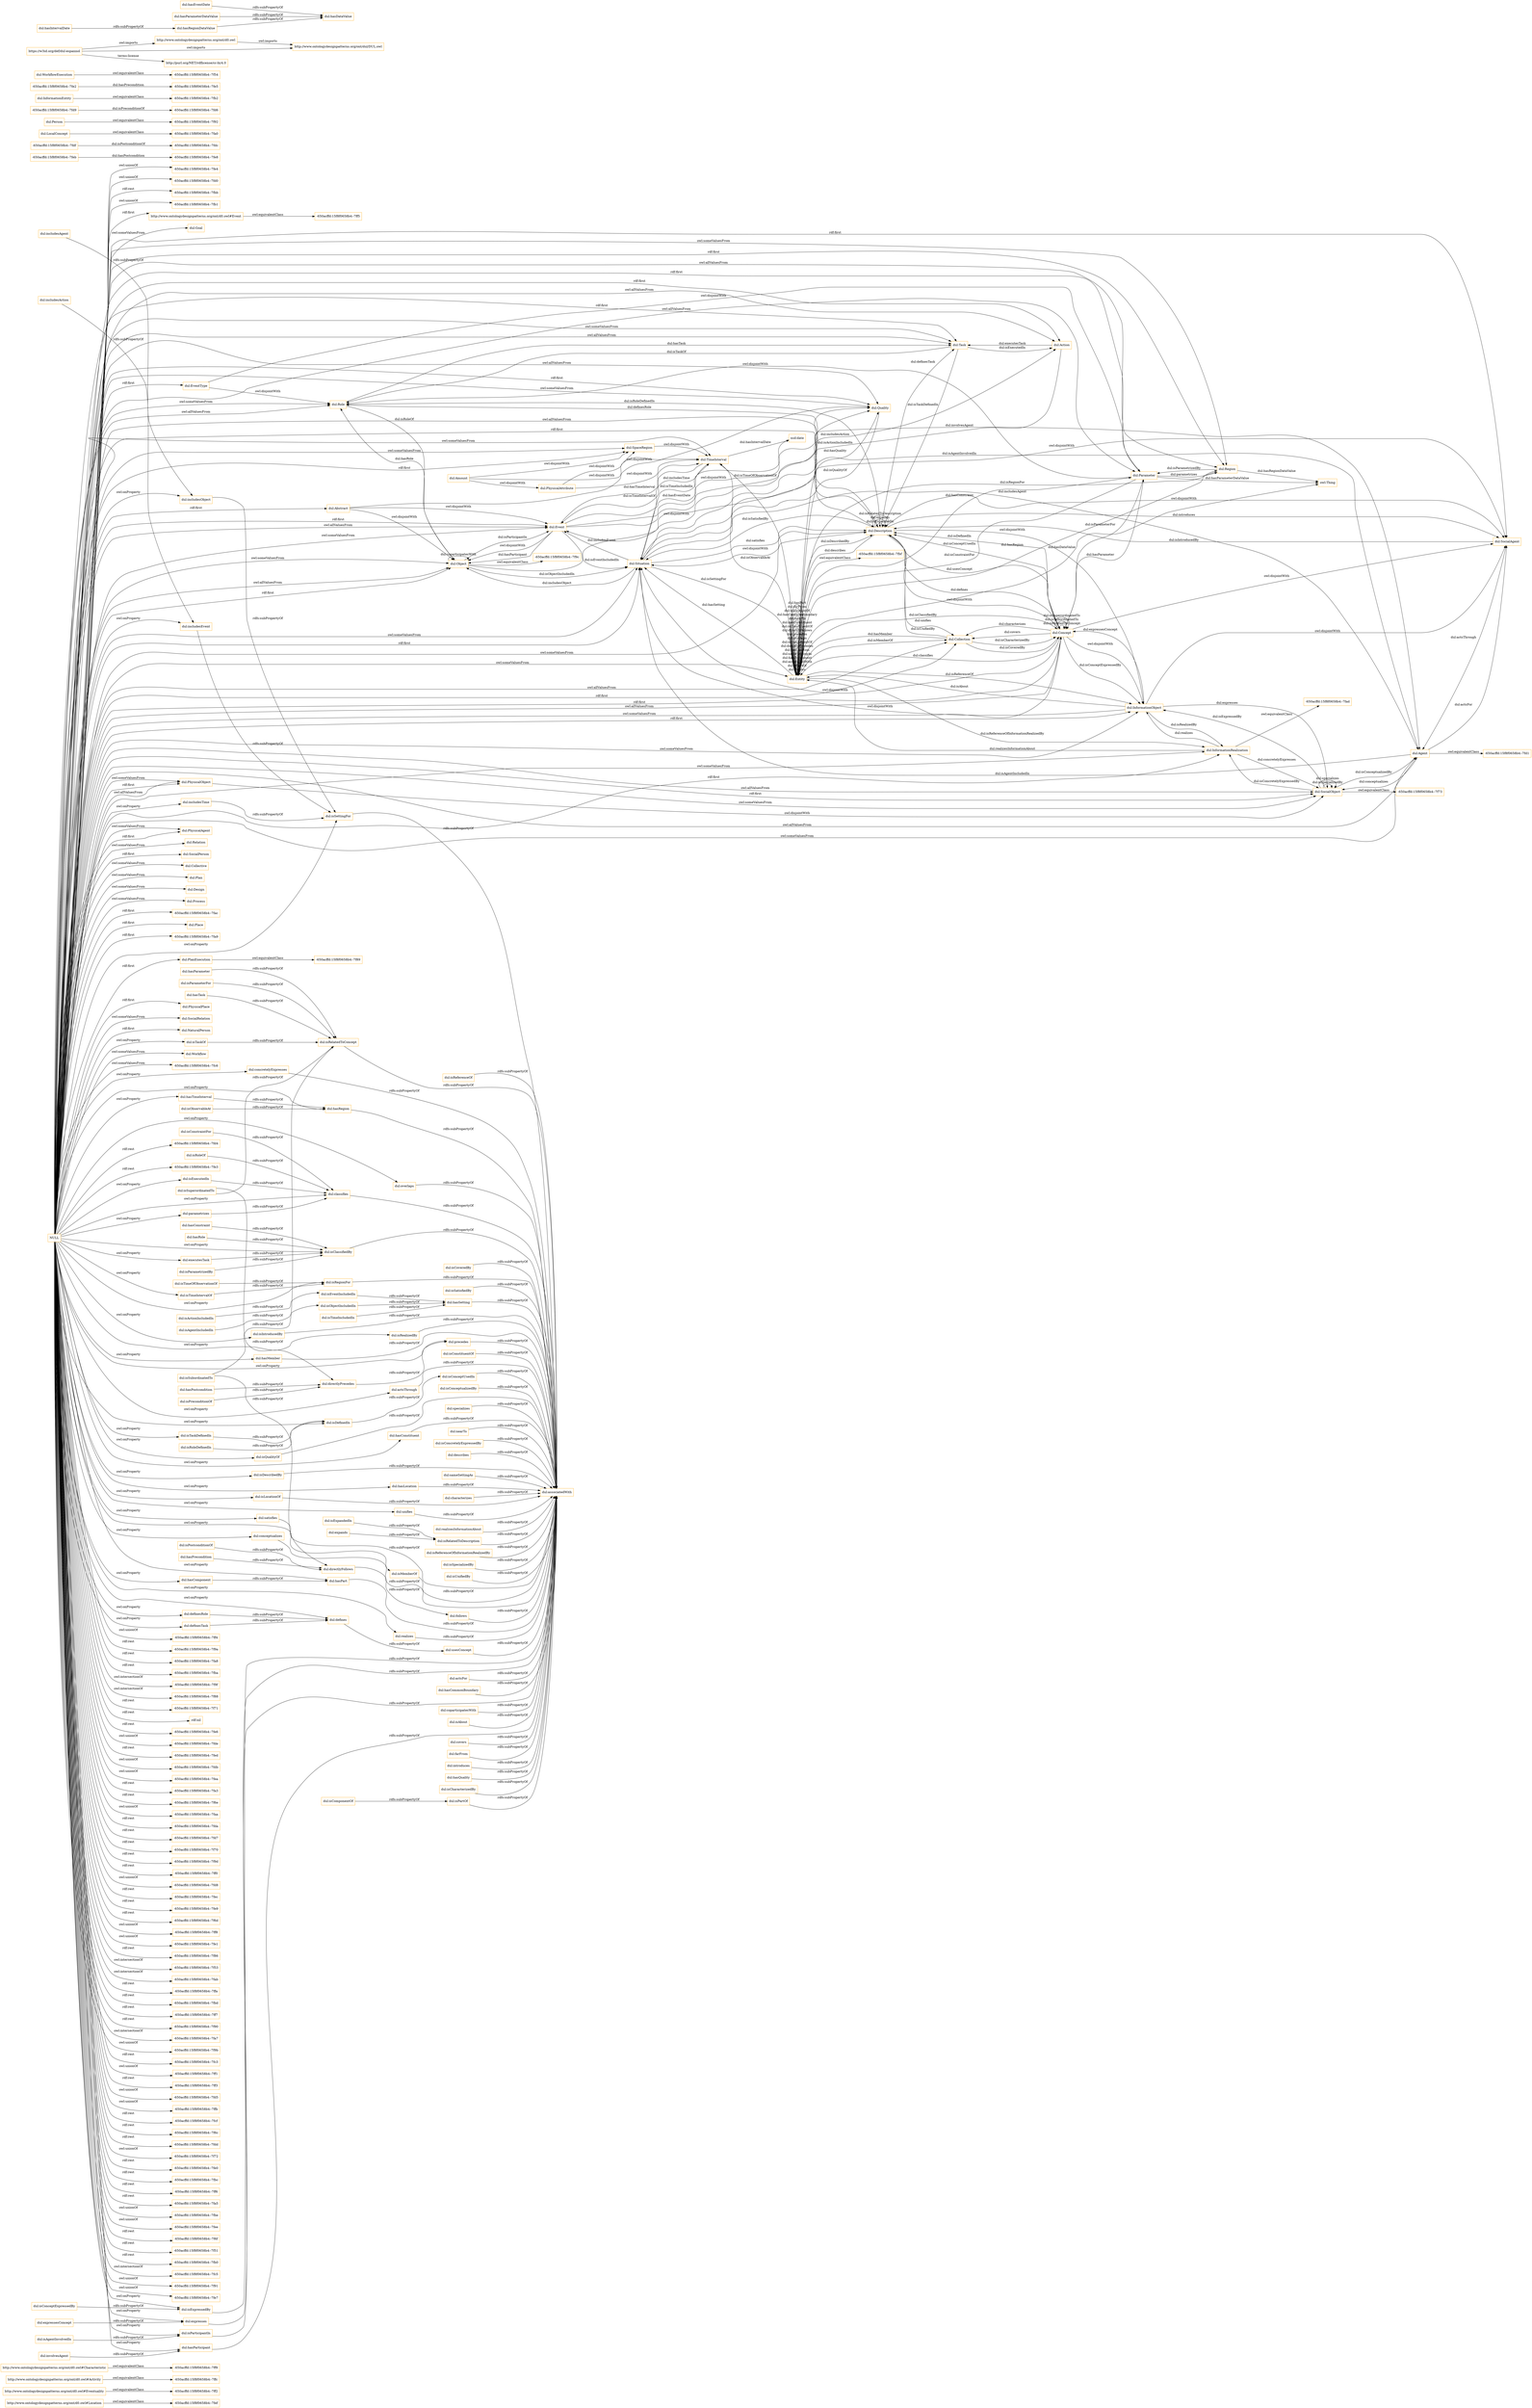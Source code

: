 digraph ar2dtool_diagram { 
rankdir=LR;
size="1501"
node [shape = rectangle, color="orange"]; "http://www.ontologydesignpatterns.org/ont/d0.owl#Location" "-650acffd:15f8f0658b4:-7ff2" "http://www.ontologydesignpatterns.org/ont/d0.owl#Activity" "-650acffd:15f8f0658b4:-7ff9" "http://www.ontologydesignpatterns.org/ont/d0.owl#Eventuality" "-650acffd:15f8f0658b4:-7ffc" "-650acffd:15f8f0658b4:-7ff5" "http://www.ontologydesignpatterns.org/ont/d0.owl#Characteristic" "-650acffd:15f8f0658b4:-7fef" "http://www.ontologydesignpatterns.org/ont/d0.owl#Event" "dul:Goal" "dul:EventType" "-650acffd:15f8f0658b4:-7fe8" "dul:Object" "-650acffd:15f8f0658b4:-7fad" "dul:Description" "-650acffd:15f8f0658b4:-7fdc" "dul:PhysicalAgent" "-650acffd:15f8f0658b4:-7fbf" "dul:Relation" "dul:Role" "dul:Entity" "dul:Situation" "-650acffd:15f8f0658b4:-7fa0" "dul:Abstract" "-650acffd:15f8f0658b4:-7f92" "-650acffd:15f8f0658b4:-7fd6" "-650acffd:15f8f0658b4:-7fb2" "dul:SocialPerson" "dul:Collective" "-650acffd:15f8f0658b4:-7fd9" "dul:Amount" "dul:Plan" "dul:Design" "-650acffd:15f8f0658b4:-7f9c" "-650acffd:15f8f0658b4:-7f73" "-650acffd:15f8f0658b4:-7fe2" "dul:Process" "-650acffd:15f8f0658b4:-7fac" "dul:Task" "dul:Place" "dul:Quality" "dul:Action" "-650acffd:15f8f0658b4:-7fa9" "dul:SocialAgent" "dul:PlanExecution" "dul:Agent" "dul:Parameter" "dul:WorkflowExecution" "-650acffd:15f8f0658b4:-7fe5" "dul:SocialObject" "-650acffd:15f8f0658b4:-7feb" "dul:PhysicalPlace" "dul:Concept" "dul:SocialRelation" "dul:Event" "dul:TimeInterval" "dul:Person" "dul:SpaceRegion" "dul:PhysicalObject" "-650acffd:15f8f0658b4:-7f54" "-650acffd:15f8f0658b4:-7f89" "-650acffd:15f8f0658b4:-7fdf" "owl:Thing" "dul:InformationRealization" "dul:PhysicalAttribute" "dul:NaturalPerson" "dul:Workflow" "dul:InformationObject" "-650acffd:15f8f0658b4:-7fc6" "dul:Collection" "dul:Region" "dul:InformationEntity" "-650acffd:15f8f0658b4:-7fd1" "dul:LocalConcept" ; /*classes style*/
	"dul:isRelatedToConcept" -> "dul:associatedWith" [ label = "rdfs:subPropertyOf" ];
	"dul:concretelyExpresses" -> "dul:associatedWith" [ label = "rdfs:subPropertyOf" ];
	"dul:hasRegion" -> "dul:associatedWith" [ label = "rdfs:subPropertyOf" ];
	"dul:includesEvent" -> "dul:isSettingFor" [ label = "rdfs:subPropertyOf" ];
	"dul:overlaps" -> "dul:associatedWith" [ label = "rdfs:subPropertyOf" ];
	"dul:isConstraintFor" -> "dul:classifies" [ label = "rdfs:subPropertyOf" ];
	"dul:isRegionFor" -> "dul:associatedWith" [ label = "rdfs:subPropertyOf" ];
	"dul:isCoveredBy" -> "dul:associatedWith" [ label = "rdfs:subPropertyOf" ];
	"dul:PhysicalAttribute" -> "dul:TimeInterval" [ label = "owl:disjointWith" ];
	"dul:PhysicalAttribute" -> "dul:SpaceRegion" [ label = "owl:disjointWith" ];
	"dul:hasConstraint" -> "dul:isClassifiedBy" [ label = "rdfs:subPropertyOf" ];
	"dul:isSettingFor" -> "dul:associatedWith" [ label = "rdfs:subPropertyOf" ];
	"dul:isSatisfiedBy" -> "dul:associatedWith" [ label = "rdfs:subPropertyOf" ];
	"dul:isIntroducedBy" -> "dul:associatedWith" [ label = "rdfs:subPropertyOf" ];
	"dul:Description" -> "dul:SocialAgent" [ label = "owl:disjointWith" ];
	"dul:Description" -> "dul:Situation" [ label = "owl:disjointWith" ];
	"dul:Description" -> "dul:InformationObject" [ label = "owl:disjointWith" ];
	"dul:Concept" -> "dul:InformationObject" [ label = "owl:disjointWith" ];
	"dul:Concept" -> "dul:Description" [ label = "owl:disjointWith" ];
	"dul:Concept" -> "dul:Situation" [ label = "owl:disjointWith" ];
	"dul:Concept" -> "dul:SocialAgent" [ label = "owl:disjointWith" ];
	"dul:Object" -> "-650acffd:15f8f0658b4:-7f9c" [ label = "owl:equivalentClass" ];
	"dul:Object" -> "dul:Quality" [ label = "owl:disjointWith" ];
	"dul:isConceptExpressedBy" -> "dul:isExpressedBy" [ label = "rdfs:subPropertyOf" ];
	"dul:isParameterFor" -> "dul:isRelatedToConcept" [ label = "rdfs:subPropertyOf" ];
	"dul:isRealizedBy" -> "dul:associatedWith" [ label = "rdfs:subPropertyOf" ];
	"dul:isRoleOf" -> "dul:classifies" [ label = "rdfs:subPropertyOf" ];
	"http://www.ontologydesignpatterns.org/ont/d0.owl" -> "http://www.ontologydesignpatterns.org/ont/dul/DUL.owl" [ label = "owl:imports" ];
	"dul:hasMember" -> "dul:associatedWith" [ label = "rdfs:subPropertyOf" ];
	"dul:expresses" -> "dul:associatedWith" [ label = "rdfs:subPropertyOf" ];
	"dul:includesAction" -> "dul:includesEvent" [ label = "rdfs:subPropertyOf" ];
	"dul:isRoleDefinedIn" -> "dul:isDefinedIn" [ label = "rdfs:subPropertyOf" ];
	"dul:isActionIncludedIn" -> "dul:isEventIncludedIn" [ label = "rdfs:subPropertyOf" ];
	"dul:InformationObject" -> "dul:SocialAgent" [ label = "owl:disjointWith" ];
	"dul:InformationObject" -> "dul:Situation" [ label = "owl:disjointWith" ];
	"dul:hasPostcondition" -> "dul:directlyPrecedes" [ label = "rdfs:subPropertyOf" ];
	"dul:WorkflowExecution" -> "-650acffd:15f8f0658b4:-7f54" [ label = "owl:equivalentClass" ];
	"dul:isConstituentOf" -> "dul:associatedWith" [ label = "rdfs:subPropertyOf" ];
	"dul:SocialObject" -> "-650acffd:15f8f0658b4:-7f73" [ label = "owl:equivalentClass" ];
	"dul:actsThrough" -> "dul:associatedWith" [ label = "rdfs:subPropertyOf" ];
	"http://www.ontologydesignpatterns.org/ont/d0.owl#Event" -> "-650acffd:15f8f0658b4:-7ff5" [ label = "owl:equivalentClass" ];
	"dul:isEventIncludedIn" -> "dul:hasSetting" [ label = "rdfs:subPropertyOf" ];
	"dul:Parameter" -> "dul:Role" [ label = "owl:disjointWith" ];
	"dul:InformationRealization" -> "-650acffd:15f8f0658b4:-7fad" [ label = "owl:equivalentClass" ];
	"dul:isConceptualizedBy" -> "dul:associatedWith" [ label = "rdfs:subPropertyOf" ];
	"dul:precedes" -> "dul:associatedWith" [ label = "rdfs:subPropertyOf" ];
	"dul:isPreconditionOf" -> "dul:directlyPrecedes" [ label = "rdfs:subPropertyOf" ];
	"dul:specializes" -> "dul:associatedWith" [ label = "rdfs:subPropertyOf" ];
	"dul:isDefinedIn" -> "dul:isConceptUsedIn" [ label = "rdfs:subPropertyOf" ];
	"dul:nearTo" -> "dul:associatedWith" [ label = "rdfs:subPropertyOf" ];
	"dul:Event" -> "dul:Quality" [ label = "owl:disjointWith" ];
	"dul:Event" -> "dul:Object" [ label = "owl:disjointWith" ];
	"dul:hasRole" -> "dul:isClassifiedBy" [ label = "rdfs:subPropertyOf" ];
	"dul:isExpressedBy" -> "dul:associatedWith" [ label = "rdfs:subPropertyOf" ];
	"dul:PhysicalObject" -> "dul:SocialObject" [ label = "owl:disjointWith" ];
	"dul:isConcretelyExpressedBy" -> "dul:associatedWith" [ label = "rdfs:subPropertyOf" ];
	"dul:describes" -> "dul:associatedWith" [ label = "rdfs:subPropertyOf" ];
	"dul:isQualityOf" -> "dul:associatedWith" [ label = "rdfs:subPropertyOf" ];
	"dul:sameSettingAs" -> "dul:associatedWith" [ label = "rdfs:subPropertyOf" ];
	"dul:hasConstituent" -> "dul:associatedWith" [ label = "rdfs:subPropertyOf" ];
	"dul:Situation" -> "dul:SocialAgent" [ label = "owl:disjointWith" ];
	"dul:characterizes" -> "dul:associatedWith" [ label = "rdfs:subPropertyOf" ];
	"dul:EventType" -> "dul:Role" [ label = "owl:disjointWith" ];
	"dul:EventType" -> "dul:Parameter" [ label = "owl:disjointWith" ];
	"dul:hasTask" -> "dul:isRelatedToConcept" [ label = "rdfs:subPropertyOf" ];
	"dul:directlyPrecedes" -> "dul:precedes" [ label = "rdfs:subPropertyOf" ];
	"dul:isTaskOf" -> "dul:isRelatedToConcept" [ label = "rdfs:subPropertyOf" ];
	"dul:isDescribedBy" -> "dul:associatedWith" [ label = "rdfs:subPropertyOf" ];
	"http://www.ontologydesignpatterns.org/ont/d0.owl#Eventuality" -> "-650acffd:15f8f0658b4:-7ff2" [ label = "owl:equivalentClass" ];
	"dul:isParticipantIn" -> "dul:associatedWith" [ label = "rdfs:subPropertyOf" ];
	"http://www.ontologydesignpatterns.org/ont/d0.owl#Characteristic" -> "-650acffd:15f8f0658b4:-7ff9" [ label = "owl:equivalentClass" ];
	"dul:realizesInformationAbout" -> "dul:associatedWith" [ label = "rdfs:subPropertyOf" ];
	"dul:isSuperordinatedTo" -> "dul:isRelatedToConcept" [ label = "rdfs:subPropertyOf" ];
	"dul:isSuperordinatedTo" -> "dul:directlyPrecedes" [ label = "rdfs:subPropertyOf" ];
	"dul:isRelatedToDescription" -> "dul:associatedWith" [ label = "rdfs:subPropertyOf" ];
	"dul:Person" -> "-650acffd:15f8f0658b4:-7f92" [ label = "owl:equivalentClass" ];
	"dul:isReferenceOfInformationRealizedBy" -> "dul:associatedWith" [ label = "rdfs:subPropertyOf" ];
	"dul:isSpecializedBy" -> "dul:associatedWith" [ label = "rdfs:subPropertyOf" ];
	"dul:isUnifiedBy" -> "dul:associatedWith" [ label = "rdfs:subPropertyOf" ];
	"dul:hasSetting" -> "dul:associatedWith" [ label = "rdfs:subPropertyOf" ];
	"dul:involvesAgent" -> "dul:hasParticipant" [ label = "rdfs:subPropertyOf" ];
	"dul:isTimeIncludedIn" -> "dul:hasSetting" [ label = "rdfs:subPropertyOf" ];
	"dul:isPostconditionOf" -> "dul:directlyFollows" [ label = "rdfs:subPropertyOf" ];
	"dul:PlanExecution" -> "-650acffd:15f8f0658b4:-7f89" [ label = "owl:equivalentClass" ];
	"NULL" -> "dul:Parameter" [ label = "owl:allValuesFrom" ];
	"NULL" -> "-650acffd:15f8f0658b4:-7ff4" [ label = "owl:unionOf" ];
	"NULL" -> "-650acffd:15f8f0658b4:-7f9a" [ label = "rdf:rest" ];
	"NULL" -> "-650acffd:15f8f0658b4:-7fa8" [ label = "rdf:rest" ];
	"NULL" -> "-650acffd:15f8f0658b4:-7fba" [ label = "rdf:rest" ];
	"NULL" -> "-650acffd:15f8f0658b4:-7f9f" [ label = "owl:intersectionOf" ];
	"NULL" -> "-650acffd:15f8f0658b4:-7f88" [ label = "owl:intersectionOf" ];
	"NULL" -> "-650acffd:15f8f0658b4:-7f71" [ label = "rdf:rest" ];
	"NULL" -> "dul:Situation" [ label = "owl:someValuesFrom" ];
	"NULL" -> "dul:Parameter" [ label = "rdf:first" ];
	"NULL" -> "rdf:nil" [ label = "rdf:rest" ];
	"NULL" -> "dul:InformationObject" [ label = "rdf:first" ];
	"NULL" -> "dul:concretelyExpresses" [ label = "owl:onProperty" ];
	"NULL" -> "dul:PhysicalObject" [ label = "owl:allValuesFrom" ];
	"NULL" -> "dul:isTaskOf" [ label = "owl:onProperty" ];
	"NULL" -> "dul:Task" [ label = "owl:allValuesFrom" ];
	"NULL" -> "-650acffd:15f8f0658b4:-7fc6" [ label = "owl:someValuesFrom" ];
	"NULL" -> "-650acffd:15f8f0658b4:-7fe6" [ label = "rdf:rest" ];
	"NULL" -> "dul:Region" [ label = "owl:allValuesFrom" ];
	"NULL" -> "dul:isParticipantIn" [ label = "owl:onProperty" ];
	"NULL" -> "dul:PlanExecution" [ label = "rdf:first" ];
	"NULL" -> "dul:Agent" [ label = "owl:someValuesFrom" ];
	"NULL" -> "-650acffd:15f8f0658b4:-7fde" [ label = "owl:unionOf" ];
	"NULL" -> "-650acffd:15f8f0658b4:-7fed" [ label = "rdf:rest" ];
	"NULL" -> "dul:isTaskDefinedIn" [ label = "owl:onProperty" ];
	"NULL" -> "dul:definesRole" [ label = "owl:onProperty" ];
	"NULL" -> "dul:overlaps" [ label = "owl:onProperty" ];
	"NULL" -> "dul:PhysicalAgent" [ label = "rdf:first" ];
	"NULL" -> "dul:hasLocation" [ label = "owl:onProperty" ];
	"NULL" -> "dul:Plan" [ label = "owl:someValuesFrom" ];
	"NULL" -> "dul:Workflow" [ label = "owl:someValuesFrom" ];
	"NULL" -> "dul:Collection" [ label = "owl:allValuesFrom" ];
	"NULL" -> "-650acffd:15f8f0658b4:-7fdb" [ label = "owl:unionOf" ];
	"NULL" -> "-650acffd:15f8f0658b4:-7fea" [ label = "owl:unionOf" ];
	"NULL" -> "-650acffd:15f8f0658b4:-7fa3" [ label = "rdf:rest" ];
	"NULL" -> "-650acffd:15f8f0658b4:-7f6e" [ label = "rdf:rest" ];
	"NULL" -> "dul:definesTask" [ label = "owl:onProperty" ];
	"NULL" -> "-650acffd:15f8f0658b4:-7fac" [ label = "rdf:first" ];
	"NULL" -> "dul:Collective" [ label = "owl:someValuesFrom" ];
	"NULL" -> "dul:parametrizes" [ label = "owl:onProperty" ];
	"NULL" -> "dul:isLocationOf" [ label = "owl:onProperty" ];
	"NULL" -> "dul:Place" [ label = "rdf:first" ];
	"NULL" -> "-650acffd:15f8f0658b4:-7faa" [ label = "owl:unionOf" ];
	"NULL" -> "-650acffd:15f8f0658b4:-7fda" [ label = "rdf:rest" ];
	"NULL" -> "-650acffd:15f8f0658b4:-7fd7" [ label = "rdf:rest" ];
	"NULL" -> "dul:Situation" [ label = "rdf:first" ];
	"NULL" -> "dul:SocialObject" [ label = "owl:allValuesFrom" ];
	"NULL" -> "dul:NaturalPerson" [ label = "rdf:first" ];
	"NULL" -> "-650acffd:15f8f0658b4:-7f70" [ label = "rdf:rest" ];
	"NULL" -> "dul:isExpressedBy" [ label = "owl:onProperty" ];
	"NULL" -> "dul:SocialObject" [ label = "rdf:first" ];
	"NULL" -> "dul:Event" [ label = "rdf:first" ];
	"NULL" -> "-650acffd:15f8f0658b4:-7f9d" [ label = "rdf:rest" ];
	"NULL" -> "dul:Quality" [ label = "owl:someValuesFrom" ];
	"NULL" -> "dul:Relation" [ label = "owl:someValuesFrom" ];
	"NULL" -> "-650acffd:15f8f0658b4:-7ff0" [ label = "rdf:rest" ];
	"NULL" -> "-650acffd:15f8f0658b4:-7fd8" [ label = "owl:unionOf" ];
	"NULL" -> "dul:Role" [ label = "owl:allValuesFrom" ];
	"NULL" -> "dul:Action" [ label = "owl:allValuesFrom" ];
	"NULL" -> "dul:InformationRealization" [ label = "rdf:first" ];
	"NULL" -> "dul:Description" [ label = "owl:someValuesFrom" ];
	"NULL" -> "dul:SocialObject" [ label = "owl:someValuesFrom" ];
	"NULL" -> "-650acffd:15f8f0658b4:-7fec" [ label = "rdf:rest" ];
	"NULL" -> "-650acffd:15f8f0658b4:-7fe9" [ label = "rdf:rest" ];
	"NULL" -> "-650acffd:15f8f0658b4:-7fa9" [ label = "rdf:first" ];
	"NULL" -> "dul:SocialRelation" [ label = "owl:someValuesFrom" ];
	"NULL" -> "dul:executesTask" [ label = "owl:onProperty" ];
	"NULL" -> "dul:includesObject" [ label = "owl:onProperty" ];
	"NULL" -> "dul:Abstract" [ label = "rdf:first" ];
	"NULL" -> "dul:Object" [ label = "owl:allValuesFrom" ];
	"NULL" -> "-650acffd:15f8f0658b4:-7f6d" [ label = "rdf:rest" ];
	"NULL" -> "-650acffd:15f8f0658b4:-7ff8" [ label = "owl:unionOf" ];
	"NULL" -> "-650acffd:15f8f0658b4:-7fe1" [ label = "owl:unionOf" ];
	"NULL" -> "dul:hasComponent" [ label = "owl:onProperty" ];
	"NULL" -> "dul:unifies" [ label = "owl:onProperty" ];
	"NULL" -> "-650acffd:15f8f0658b4:-7f86" [ label = "rdf:rest" ];
	"NULL" -> "dul:defines" [ label = "owl:onProperty" ];
	"NULL" -> "dul:Task" [ label = "rdf:first" ];
	"NULL" -> "-650acffd:15f8f0658b4:-7f53" [ label = "owl:intersectionOf" ];
	"NULL" -> "-650acffd:15f8f0658b4:-7fab" [ label = "owl:intersectionOf" ];
	"NULL" -> "-650acffd:15f8f0658b4:-7ffa" [ label = "rdf:rest" ];
	"NULL" -> "-650acffd:15f8f0658b4:-7fbd" [ label = "rdf:rest" ];
	"NULL" -> "-650acffd:15f8f0658b4:-7ff7" [ label = "rdf:rest" ];
	"NULL" -> "dul:Quality" [ label = "owl:allValuesFrom" ];
	"NULL" -> "-650acffd:15f8f0658b4:-7f90" [ label = "rdf:rest" ];
	"NULL" -> "-650acffd:15f8f0658b4:-7fa7" [ label = "owl:intersectionOf" ];
	"NULL" -> "dul:isDescribedBy" [ label = "owl:onProperty" ];
	"NULL" -> "dul:hasRegion" [ label = "owl:onProperty" ];
	"NULL" -> "dul:TimeInterval" [ label = "owl:someValuesFrom" ];
	"NULL" -> "dul:expresses" [ label = "owl:onProperty" ];
	"NULL" -> "-650acffd:15f8f0658b4:-7f9b" [ label = "owl:unionOf" ];
	"NULL" -> "dul:Description" [ label = "owl:allValuesFrom" ];
	"NULL" -> "dul:Design" [ label = "owl:someValuesFrom" ];
	"NULL" -> "dul:satisfies" [ label = "owl:onProperty" ];
	"NULL" -> "dul:Concept" [ label = "rdf:first" ];
	"NULL" -> "dul:SocialPerson" [ label = "rdf:first" ];
	"NULL" -> "dul:PhysicalAgent" [ label = "owl:someValuesFrom" ];
	"NULL" -> "dul:Quality" [ label = "rdf:first" ];
	"NULL" -> "-650acffd:15f8f0658b4:-7fc3" [ label = "rdf:rest" ];
	"NULL" -> "dul:hasConstituent" [ label = "owl:onProperty" ];
	"NULL" -> "-650acffd:15f8f0658b4:-7ff1" [ label = "owl:unionOf" ];
	"NULL" -> "dul:Concept" [ label = "owl:allValuesFrom" ];
	"NULL" -> "-650acffd:15f8f0658b4:-7ff3" [ label = "rdf:rest" ];
	"NULL" -> "-650acffd:15f8f0658b4:-7fd5" [ label = "owl:unionOf" ];
	"NULL" -> "-650acffd:15f8f0658b4:-7ffb" [ label = "owl:unionOf" ];
	"NULL" -> "-650acffd:15f8f0658b4:-7fcf" [ label = "rdf:rest" ];
	"NULL" -> "dul:hasParticipant" [ label = "owl:onProperty" ];
	"NULL" -> "dul:includesEvent" [ label = "owl:onProperty" ];
	"NULL" -> "dul:includesTime" [ label = "owl:onProperty" ];
	"NULL" -> "dul:Object" [ label = "rdf:first" ];
	"NULL" -> "-650acffd:15f8f0658b4:-7f6c" [ label = "rdf:rest" ];
	"NULL" -> "dul:isMemberOf" [ label = "owl:onProperty" ];
	"NULL" -> "-650acffd:15f8f0658b4:-7fdd" [ label = "rdf:rest" ];
	"NULL" -> "dul:isQualityOf" [ label = "owl:onProperty" ];
	"NULL" -> "dul:Task" [ label = "owl:someValuesFrom" ];
	"NULL" -> "-650acffd:15f8f0658b4:-7f72" [ label = "owl:unionOf" ];
	"NULL" -> "-650acffd:15f8f0658b4:-7fe0" [ label = "rdf:rest" ];
	"NULL" -> "-650acffd:15f8f0658b4:-7fbc" [ label = "rdf:rest" ];
	"NULL" -> "dul:InformationObject" [ label = "owl:someValuesFrom" ];
	"NULL" -> "-650acffd:15f8f0658b4:-7ff6" [ label = "rdf:rest" ];
	"NULL" -> "dul:Action" [ label = "rdf:first" ];
	"NULL" -> "dul:Region" [ label = "owl:someValuesFrom" ];
	"NULL" -> "-650acffd:15f8f0658b4:-7fa5" [ label = "rdf:rest" ];
	"NULL" -> "-650acffd:15f8f0658b4:-7fbe" [ label = "owl:unionOf" ];
	"NULL" -> "dul:isDefinedIn" [ label = "owl:onProperty" ];
	"NULL" -> "-650acffd:15f8f0658b4:-7fee" [ label = "owl:unionOf" ];
	"NULL" -> "dul:isTimeIntervalOf" [ label = "owl:onProperty" ];
	"NULL" -> "http://www.ontologydesignpatterns.org/ont/d0.owl#Event" [ label = "rdf:first" ];
	"NULL" -> "dul:Region" [ label = "rdf:first" ];
	"NULL" -> "dul:PhysicalObject" [ label = "owl:someValuesFrom" ];
	"NULL" -> "dul:Object" [ label = "owl:someValuesFrom" ];
	"NULL" -> "dul:actsThrough" [ label = "owl:onProperty" ];
	"NULL" -> "-650acffd:15f8f0658b4:-7f6f" [ label = "rdf:rest" ];
	"NULL" -> "dul:PhysicalPlace" [ label = "rdf:first" ];
	"NULL" -> "dul:isRegionFor" [ label = "owl:onProperty" ];
	"NULL" -> "dul:conceptualizes" [ label = "owl:onProperty" ];
	"NULL" -> "dul:EventType" [ label = "rdf:first" ];
	"NULL" -> "dul:hasTimeInterval" [ label = "owl:onProperty" ];
	"NULL" -> "-650acffd:15f8f0658b4:-7f51" [ label = "rdf:rest" ];
	"NULL" -> "dul:InformationRealization" [ label = "owl:someValuesFrom" ];
	"NULL" -> "dul:SpaceRegion" [ label = "rdf:first" ];
	"NULL" -> "dul:hasPart" [ label = "owl:onProperty" ];
	"NULL" -> "dul:classifies" [ label = "owl:onProperty" ];
	"NULL" -> "dul:isRealizedBy" [ label = "owl:onProperty" ];
	"NULL" -> "dul:Agent" [ label = "owl:allValuesFrom" ];
	"NULL" -> "-650acffd:15f8f0658b4:-7fb0" [ label = "rdf:rest" ];
	"NULL" -> "-650acffd:15f8f0658b4:-7fc5" [ label = "owl:intersectionOf" ];
	"NULL" -> "dul:Event" [ label = "owl:allValuesFrom" ];
	"NULL" -> "dul:Goal" [ label = "owl:someValuesFrom" ];
	"NULL" -> "dul:precedes" [ label = "owl:onProperty" ];
	"NULL" -> "dul:Collection" [ label = "rdf:first" ];
	"NULL" -> "-650acffd:15f8f0658b4:-7f91" [ label = "owl:unionOf" ];
	"NULL" -> "dul:Role" [ label = "owl:someValuesFrom" ];
	"NULL" -> "dul:isClassifiedBy" [ label = "owl:onProperty" ];
	"NULL" -> "dul:SocialAgent" [ label = "rdf:first" ];
	"NULL" -> "dul:hasMember" [ label = "owl:onProperty" ];
	"NULL" -> "dul:isIntroducedBy" [ label = "owl:onProperty" ];
	"NULL" -> "dul:isExecutedIn" [ label = "owl:onProperty" ];
	"NULL" -> "dul:PhysicalObject" [ label = "rdf:first" ];
	"NULL" -> "-650acffd:15f8f0658b4:-7fe7" [ label = "owl:unionOf" ];
	"NULL" -> "-650acffd:15f8f0658b4:-7fe4" [ label = "owl:unionOf" ];
	"NULL" -> "-650acffd:15f8f0658b4:-7fd0" [ label = "owl:unionOf" ];
	"NULL" -> "dul:Event" [ label = "owl:someValuesFrom" ];
	"NULL" -> "dul:Process" [ label = "owl:someValuesFrom" ];
	"NULL" -> "dul:Entity" [ label = "owl:someValuesFrom" ];
	"NULL" -> "-650acffd:15f8f0658b4:-7fbb" [ label = "rdf:rest" ];
	"NULL" -> "dul:SpaceRegion" [ label = "owl:someValuesFrom" ];
	"NULL" -> "-650acffd:15f8f0658b4:-7fb1" [ label = "owl:unionOf" ];
	"NULL" -> "dul:Description" [ label = "rdf:first" ];
	"NULL" -> "-650acffd:15f8f0658b4:-7fd4" [ label = "rdf:rest" ];
	"NULL" -> "dul:isSettingFor" [ label = "owl:onProperty" ];
	"NULL" -> "-650acffd:15f8f0658b4:-7fe3" [ label = "rdf:rest" ];
	"NULL" -> "dul:Concept" [ label = "owl:someValuesFrom" ];
	"NULL" -> "dul:realizes" [ label = "owl:onProperty" ];
	"dul:includesObject" -> "dul:isSettingFor" [ label = "rdfs:subPropertyOf" ];
	"dul:expressesConcept" -> "dul:expresses" [ label = "rdfs:subPropertyOf" ];
	"dul:executesTask" -> "dul:isClassifiedBy" [ label = "rdfs:subPropertyOf" ];
	"dul:LocalConcept" -> "-650acffd:15f8f0658b4:-7fa0" [ label = "owl:equivalentClass" ];
	"dul:isAgentIncludedIn" -> "dul:isObjectIncludedIn" [ label = "rdfs:subPropertyOf" ];
	"dul:expands" -> "dul:isRelatedToDescription" [ label = "rdfs:subPropertyOf" ];
	"dul:includesAgent" -> "dul:includesObject" [ label = "rdfs:subPropertyOf" ];
	"dul:classifies" -> "dul:associatedWith" [ label = "rdfs:subPropertyOf" ];
	"dul:actsFor" -> "dul:associatedWith" [ label = "rdfs:subPropertyOf" ];
	"http://www.ontologydesignpatterns.org/ont/d0.owl#Activity" -> "-650acffd:15f8f0658b4:-7ffc" [ label = "owl:equivalentClass" ];
	"dul:isObjectIncludedIn" -> "dul:hasSetting" [ label = "rdfs:subPropertyOf" ];
	"dul:hasPrecondition" -> "dul:directlyFollows" [ label = "rdfs:subPropertyOf" ];
	"dul:Entity" -> "-650acffd:15f8f0658b4:-7fbf" [ label = "owl:equivalentClass" ];
	"dul:isMemberOf" -> "dul:associatedWith" [ label = "rdfs:subPropertyOf" ];
	"dul:hasCommonBoundary" -> "dul:associatedWith" [ label = "rdfs:subPropertyOf" ];
	"dul:realizes" -> "dul:associatedWith" [ label = "rdfs:subPropertyOf" ];
	"dul:directlyFollows" -> "dul:follows" [ label = "rdfs:subPropertyOf" ];
	"dul:isExecutedIn" -> "dul:classifies" [ label = "rdfs:subPropertyOf" ];
	"dul:follows" -> "dul:associatedWith" [ label = "rdfs:subPropertyOf" ];
	"dul:hasRegionDataValue" -> "dul:hasDataValue" [ label = "rdfs:subPropertyOf" ];
	"dul:coparticipatesWith" -> "dul:associatedWith" [ label = "rdfs:subPropertyOf" ];
	"dul:isAbout" -> "dul:associatedWith" [ label = "rdfs:subPropertyOf" ];
	"dul:hasLocation" -> "dul:associatedWith" [ label = "rdfs:subPropertyOf" ];
	"dul:conceptualizes" -> "dul:associatedWith" [ label = "rdfs:subPropertyOf" ];
	"dul:isTaskDefinedIn" -> "dul:isDefinedIn" [ label = "rdfs:subPropertyOf" ];
	"dul:defines" -> "dul:usesConcept" [ label = "rdfs:subPropertyOf" ];
	"dul:hasPart" -> "dul:associatedWith" [ label = "rdfs:subPropertyOf" ];
	"dul:isTimeIntervalOf" -> "dul:isRegionFor" [ label = "rdfs:subPropertyOf" ];
	"http://www.ontologydesignpatterns.org/ont/d0.owl#Location" -> "-650acffd:15f8f0658b4:-7fef" [ label = "owl:equivalentClass" ];
	"dul:hasParticipant" -> "dul:associatedWith" [ label = "rdfs:subPropertyOf" ];
	"dul:covers" -> "dul:associatedWith" [ label = "rdfs:subPropertyOf" ];
	"dul:hasIntervalDate" -> "dul:hasRegionDataValue" [ label = "rdfs:subPropertyOf" ];
	"dul:includesTime" -> "dul:isSettingFor" [ label = "rdfs:subPropertyOf" ];
	"dul:InformationEntity" -> "-650acffd:15f8f0658b4:-7fb2" [ label = "owl:equivalentClass" ];
	"dul:farFrom" -> "dul:associatedWith" [ label = "rdfs:subPropertyOf" ];
	"dul:hasComponent" -> "dul:hasPart" [ label = "rdfs:subPropertyOf" ];
	"dul:usesConcept" -> "dul:associatedWith" [ label = "rdfs:subPropertyOf" ];
	"dul:isLocationOf" -> "dul:associatedWith" [ label = "rdfs:subPropertyOf" ];
	"dul:hasEventDate" -> "dul:hasDataValue" [ label = "rdfs:subPropertyOf" ];
	"dul:hasTimeInterval" -> "dul:hasRegion" [ label = "rdfs:subPropertyOf" ];
	"dul:introduces" -> "dul:associatedWith" [ label = "rdfs:subPropertyOf" ];
	"dul:satisfies" -> "dul:associatedWith" [ label = "rdfs:subPropertyOf" ];
	"dul:Abstract" -> "dul:Quality" [ label = "owl:disjointWith" ];
	"dul:Abstract" -> "dul:Object" [ label = "owl:disjointWith" ];
	"dul:Abstract" -> "dul:Event" [ label = "owl:disjointWith" ];
	"dul:definesRole" -> "dul:defines" [ label = "rdfs:subPropertyOf" ];
	"dul:isAgentInvolvedIn" -> "dul:isParticipantIn" [ label = "rdfs:subPropertyOf" ];
	"dul:hasQuality" -> "dul:associatedWith" [ label = "rdfs:subPropertyOf" ];
	"dul:isCharacterizedBy" -> "dul:associatedWith" [ label = "rdfs:subPropertyOf" ];
	"dul:SpaceRegion" -> "dul:TimeInterval" [ label = "owl:disjointWith" ];
	"dul:isParametrizedBy" -> "dul:isClassifiedBy" [ label = "rdfs:subPropertyOf" ];
	"dul:isTimeOfObservationOf" -> "dul:isRegionFor" [ label = "rdfs:subPropertyOf" ];
	"dul:isConceptUsedIn" -> "dul:associatedWith" [ label = "rdfs:subPropertyOf" ];
	"dul:hasParameter" -> "dul:isRelatedToConcept" [ label = "rdfs:subPropertyOf" ];
	"dul:hasParameterDataValue" -> "dul:hasDataValue" [ label = "rdfs:subPropertyOf" ];
	"dul:definesTask" -> "dul:defines" [ label = "rdfs:subPropertyOf" ];
	"dul:isPartOf" -> "dul:associatedWith" [ label = "rdfs:subPropertyOf" ];
	"https://w3id.org/def/dul-espannol" -> "http://www.ontologydesignpatterns.org/ont/dul/DUL.owl" [ label = "owl:imports" ];
	"https://w3id.org/def/dul-espannol" -> "http://www.ontologydesignpatterns.org/ont/d0.owl" [ label = "owl:imports" ];
	"https://w3id.org/def/dul-espannol" -> "http://purl.org/NET/rdflicense/cc-by4.0" [ label = "terms:license" ];
	"dul:isReferenceOf" -> "dul:associatedWith" [ label = "rdfs:subPropertyOf" ];
	"dul:isSubordinatedTo" -> "dul:isRelatedToConcept" [ label = "rdfs:subPropertyOf" ];
	"dul:isSubordinatedTo" -> "dul:directlyFollows" [ label = "rdfs:subPropertyOf" ];
	"dul:isExpandedIn" -> "dul:isRelatedToDescription" [ label = "rdfs:subPropertyOf" ];
	"dul:isClassifiedBy" -> "dul:associatedWith" [ label = "rdfs:subPropertyOf" ];
	"dul:parametrizes" -> "dul:classifies" [ label = "rdfs:subPropertyOf" ];
	"dul:unifies" -> "dul:associatedWith" [ label = "rdfs:subPropertyOf" ];
	"dul:Agent" -> "-650acffd:15f8f0658b4:-7fd1" [ label = "owl:equivalentClass" ];
	"dul:isObservableAt" -> "dul:hasRegion" [ label = "rdfs:subPropertyOf" ];
	"dul:Amount" -> "dul:TimeInterval" [ label = "owl:disjointWith" ];
	"dul:Amount" -> "dul:SpaceRegion" [ label = "owl:disjointWith" ];
	"dul:Amount" -> "dul:PhysicalAttribute" [ label = "owl:disjointWith" ];
	"dul:isComponentOf" -> "dul:isPartOf" [ label = "rdfs:subPropertyOf" ];
	"-650acffd:15f8f0658b4:-7fe2" -> "-650acffd:15f8f0658b4:-7fe5" [ label = "dul:hasPrecondition" ];
	"dul:Description" -> "dul:Role" [ label = "dul:definesRole" ];
	"dul:Entity" -> "dul:Entity" [ label = "dul:follows" ];
	"dul:Action" -> "dul:Situation" [ label = "dul:isActionIncludedIn" ];
	"dul:TimeInterval" -> "xsd:date" [ label = "dul:hasIntervalDate" ];
	"dul:Entity" -> "dul:Entity" [ label = "dul:isPartOf" ];
	"dul:SocialObject" -> "dul:InformationRealization" [ label = "dul:isConcretelyExpressedBy" ];
	"dul:Entity" -> "dul:Quality" [ label = "dul:hasQuality" ];
	"dul:Event" -> "dul:Situation" [ label = "dul:isEventIncludedIn" ];
	"dul:Description" -> "dul:Task" [ label = "dul:definesTask" ];
	"dul:Entity" -> "dul:Entity" [ label = "dul:associatedWith" ];
	"dul:Parameter" -> "dul:Entity" [ label = "dul:isConstraintFor" ];
	"dul:Agent" -> "dul:Event" [ label = "dul:isAgentInvolvedIn" ];
	"dul:SocialObject" -> "dul:Agent" [ label = "dul:isConceptualizedBy" ];
	"dul:Role" -> "dul:Task" [ label = "dul:hasTask" ];
	"dul:Entity" -> "dul:Concept" [ label = "dul:isClassifiedBy" ];
	"dul:InformationObject" -> "dul:SocialObject" [ label = "dul:expresses" ];
	"dul:Entity" -> "dul:Entity" [ label = "dul:hasComponent" ];
	"dul:Object" -> "dul:Event" [ label = "dul:isParticipantIn" ];
	"dul:InformationObject" -> "dul:Concept" [ label = "dul:expressesConcept" ];
	"dul:Description" -> "dul:SocialAgent" [ label = "dul:introduces" ];
	"dul:Task" -> "dul:Description" [ label = "dul:isTaskDefinedIn" ];
	"dul:Agent" -> "dul:Situation" [ label = "dul:isAgentIncludedIn" ];
	"dul:Concept" -> "dul:Collection" [ label = "dul:characterizes" ];
	"dul:Concept" -> "dul:Concept" [ label = "dul:isRelatedToConcept" ];
	"dul:SocialObject" -> "dul:InformationObject" [ label = "dul:isExpressedBy" ];
	"dul:Concept" -> "dul:Description" [ label = "dul:isDefinedIn" ];
	"dul:Entity" -> "dul:Entity" [ label = "dul:sameSettingAs" ];
	"dul:Region" -> "owl:Thing" [ label = "dul:hasRegionDataValue" ];
	"dul:Concept" -> "dul:Entity" [ label = "dul:classifies" ];
	"dul:Concept" -> "dul:Concept" [ label = "dul:isSubordinatedTo" ];
	"dul:Entity" -> "dul:Collection" [ label = "dul:isMemberOf" ];
	"dul:Concept" -> "dul:Parameter" [ label = "dul:hasParameter" ];
	"dul:Concept" -> "dul:Collection" [ label = "dul:covers" ];
	"dul:TimeInterval" -> "dul:Event" [ label = "dul:isTimeIntervalOf" ];
	"dul:TimeInterval" -> "dul:Situation" [ label = "dul:isTimeIncludedIn" ];
	"dul:InformationRealization" -> "dul:Entity" [ label = "dul:realizesInformationAbout" ];
	"dul:Event" -> "xsd:date" [ label = "dul:hasEventDate" ];
	"dul:Entity" -> "dul:InformationRealization" [ label = "dul:isReferenceOfInformationRealizedBy" ];
	"dul:Collection" -> "dul:Description" [ label = "dul:isUnifiedBy" ];
	"dul:Entity" -> "dul:Entity" [ label = "dul:hasLocation" ];
	"dul:Entity" -> "dul:Entity" [ label = "dul:directlyPrecedes" ];
	"dul:Concept" -> "dul:Concept" [ label = "dul:isSuperordinatedTo" ];
	"dul:SocialAgent" -> "dul:Agent" [ label = "dul:actsThrough" ];
	"dul:Task" -> "dul:Role" [ label = "dul:isTaskOf" ];
	"dul:Description" -> "dul:Collection" [ label = "dul:unifies" ];
	"dul:InformationRealization" -> "dul:SocialObject" [ label = "dul:concretelyExpresses" ];
	"dul:Parameter" -> "dul:Concept" [ label = "dul:isParameterFor" ];
	"dul:Action" -> "dul:Task" [ label = "dul:executesTask" ];
	"dul:Entity" -> "dul:Entity" [ label = "dul:isComponentOf" ];
	"dul:Event" -> "dul:TimeInterval" [ label = "dul:hasTimeInterval" ];
	"dul:Object" -> "dul:Role" [ label = "dul:hasRole" ];
	"dul:Agent" -> "dul:SocialAgent" [ label = "dul:actsFor" ];
	"dul:Entity" -> "dul:Entity" [ label = "dul:overlaps" ];
	"dul:Description" -> "dul:Description" [ label = "dul:isExpandedIn" ];
	"dul:Agent" -> "dul:SocialObject" [ label = "dul:conceptualizes" ];
	"dul:Situation" -> "dul:Event" [ label = "dul:includesEvent" ];
	"dul:InformationObject" -> "dul:Entity" [ label = "dul:isAbout" ];
	"-650acffd:15f8f0658b4:-7feb" -> "-650acffd:15f8f0658b4:-7fe8" [ label = "dul:hasPostcondition" ];
	"dul:Entity" -> "dul:Entity" [ label = "dul:precedes" ];
	"dul:Entity" -> "dul:Parameter" [ label = "dul:hasConstraint" ];
	"dul:Event" -> "dul:Object" [ label = "dul:hasParticipant" ];
	"dul:Situation" -> "dul:Agent" [ label = "dul:includesAgent" ];
	"dul:Region" -> "dul:Entity" [ label = "dul:isRegionFor" ];
	"dul:Situation" -> "dul:Object" [ label = "dul:includesObject" ];
	"dul:Entity" -> "dul:TimeInterval" [ label = "dul:isObservableAt" ];
	"dul:Description" -> "dul:Description" [ label = "dul:expands" ];
	"dul:Situation" -> "dul:TimeInterval" [ label = "dul:includesTime" ];
	"dul:Object" -> "dul:Object" [ label = "dul:coparticipatesWith" ];
	"-650acffd:15f8f0658b4:-7fd9" -> "-650acffd:15f8f0658b4:-7fd6" [ label = "dul:isPreconditionOf" ];
	"dul:Region" -> "dul:Parameter" [ label = "dul:isParametrizedBy" ];
	"dul:Entity" -> "dul:Description" [ label = "dul:isDescribedBy" ];
	"dul:Collection" -> "dul:Concept" [ label = "dul:isCharacterizedBy" ];
	"dul:Role" -> "dul:Object" [ label = "dul:isRoleOf" ];
	"dul:Situation" -> "dul:Entity" [ label = "dul:isSettingFor" ];
	"dul:Entity" -> "dul:Entity" [ label = "dul:directlyFollows" ];
	"-650acffd:15f8f0658b4:-7fdf" -> "-650acffd:15f8f0658b4:-7fdc" [ label = "dul:isPostconditionOf" ];
	"dul:Role" -> "dul:Description" [ label = "dul:isRoleDefinedIn" ];
	"dul:SocialObject" -> "dul:SocialObject" [ label = "dul:isSpecializedBy" ];
	"dul:Quality" -> "dul:Entity" [ label = "dul:isQualityOf" ];
	"dul:Situation" -> "dul:Action" [ label = "dul:includesAction" ];
	"dul:Description" -> "dul:Concept" [ label = "dul:usesConcept" ];
	"dul:Entity" -> "dul:Situation" [ label = "dul:hasSetting" ];
	"dul:TimeInterval" -> "dul:Entity" [ label = "dul:isTimeOfObservationOf" ];
	"dul:Concept" -> "dul:InformationObject" [ label = "dul:isConceptExpressedBy" ];
	"dul:Task" -> "dul:Action" [ label = "dul:isExecutedIn" ];
	"dul:Event" -> "dul:Agent" [ label = "dul:involvesAgent" ];
	"dul:Object" -> "dul:Situation" [ label = "dul:isObjectIncludedIn" ];
	"dul:SocialAgent" -> "dul:Description" [ label = "dul:isIntroducedBy" ];
	"dul:Collection" -> "dul:Concept" [ label = "dul:isCoveredBy" ];
	"dul:Description" -> "dul:Entity" [ label = "dul:describes" ];
	"dul:Collection" -> "dul:Entity" [ label = "dul:hasMember" ];
	"dul:Entity" -> "dul:Entity" [ label = "dul:isConstituentOf" ];
	"dul:Entity" -> "dul:Entity" [ label = "dul:hasConstituent" ];
	"dul:Entity" -> "owl:Thing" [ label = "dul:hasDataValue" ];
	"dul:Entity" -> "dul:Entity" [ label = "dul:nearTo" ];
	"dul:Concept" -> "dul:Description" [ label = "dul:isConceptUsedIn" ];
	"dul:Parameter" -> "owl:Thing" [ label = "dul:hasParameterDataValue" ];
	"dul:Description" -> "dul:Description" [ label = "dul:isRelatedToDescription" ];
	"dul:Entity" -> "dul:Entity" [ label = "dul:hasCommonBoundary" ];
	"dul:Entity" -> "dul:Entity" [ label = "dul:isLocationOf" ];
	"dul:InformationRealization" -> "dul:InformationObject" [ label = "dul:realizes" ];
	"dul:InformationObject" -> "dul:InformationRealization" [ label = "dul:isRealizedBy" ];
	"dul:SocialObject" -> "dul:SocialObject" [ label = "dul:specializes" ];
	"dul:Entity" -> "dul:Entity" [ label = "dul:farFrom" ];
	"dul:Parameter" -> "dul:Region" [ label = "dul:parametrizes" ];
	"dul:Entity" -> "dul:InformationObject" [ label = "dul:isReferenceOf" ];
	"dul:Description" -> "dul:Situation" [ label = "dul:isSatisfiedBy" ];
	"dul:Entity" -> "dul:Region" [ label = "dul:hasRegion" ];
	"dul:Entity" -> "dul:Entity" [ label = "dul:hasPart" ];
	"dul:Description" -> "dul:Concept" [ label = "dul:defines" ];
	"dul:Situation" -> "dul:Description" [ label = "dul:satisfies" ];

}
